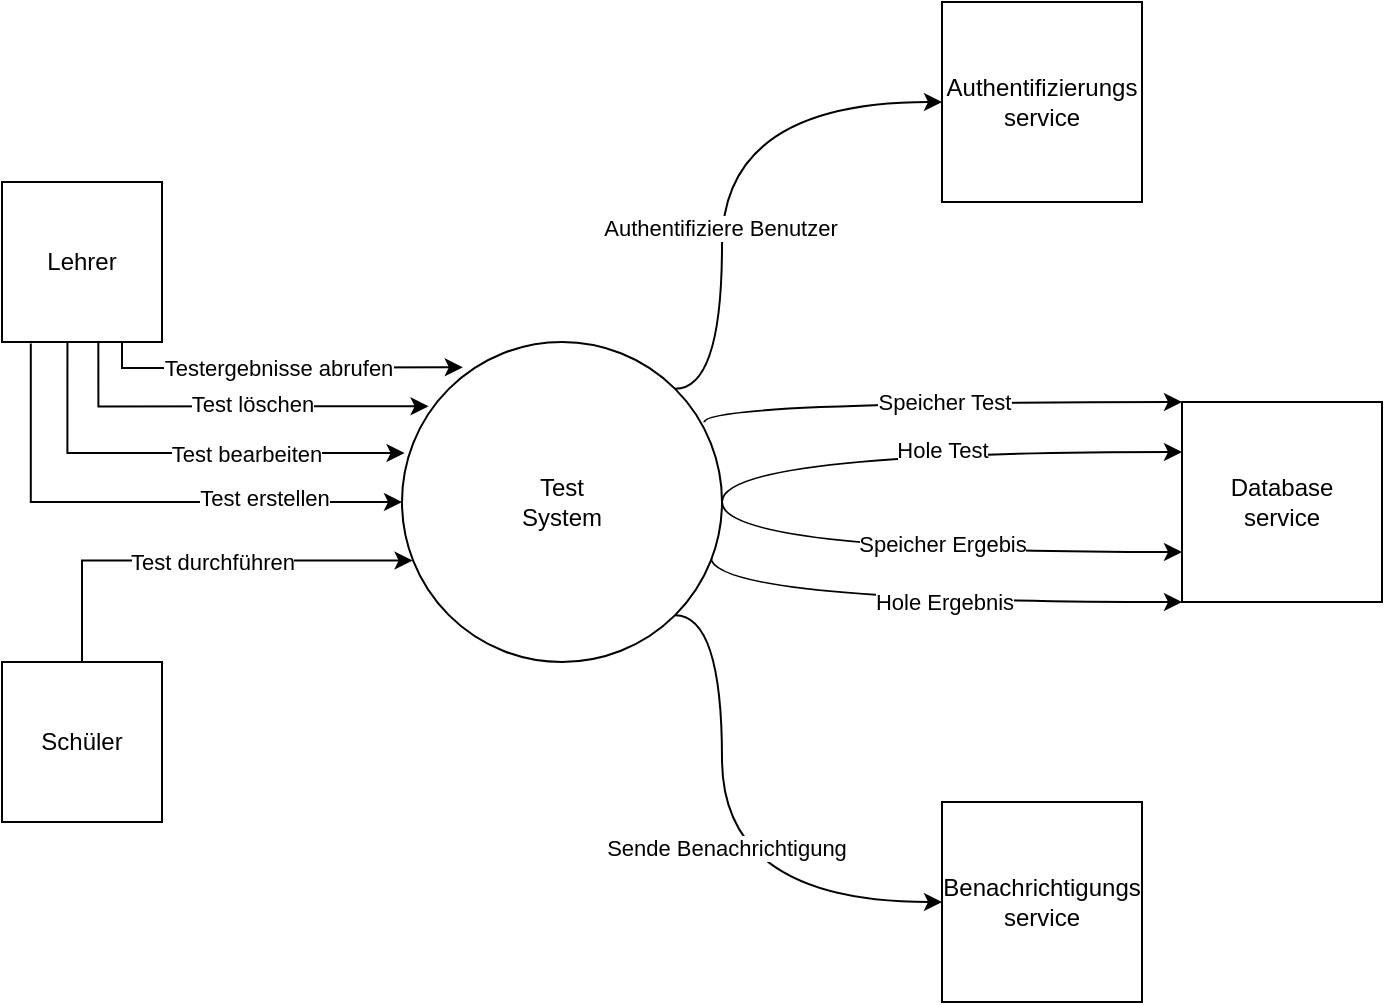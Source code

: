 <mxfile version="16.2.7" type="github">
  <diagram id="cZ358ruTbdpgIRas-WL8" name="Page-1">
    <mxGraphModel dx="813" dy="441" grid="1" gridSize="10" guides="1" tooltips="1" connect="1" arrows="1" fold="1" page="1" pageScale="1" pageWidth="827" pageHeight="1169" math="0" shadow="0">
      <root>
        <mxCell id="0" />
        <mxCell id="1" parent="0" />
        <mxCell id="m9rSCDMhcba78Vizk-lB-28" style="edgeStyle=orthogonalEdgeStyle;rounded=0;orthogonalLoop=1;jettySize=auto;html=1;exitX=1;exitY=0;exitDx=0;exitDy=0;entryX=0;entryY=0.5;entryDx=0;entryDy=0;elbow=vertical;curved=1;" edge="1" parent="1" source="m9rSCDMhcba78Vizk-lB-1" target="m9rSCDMhcba78Vizk-lB-2">
          <mxGeometry relative="1" as="geometry">
            <Array as="points">
              <mxPoint x="440" y="223" />
              <mxPoint x="440" y="80" />
            </Array>
          </mxGeometry>
        </mxCell>
        <mxCell id="m9rSCDMhcba78Vizk-lB-38" value="Authentifiziere Benutzer" style="edgeLabel;html=1;align=center;verticalAlign=middle;resizable=0;points=[];" vertex="1" connectable="0" parent="m9rSCDMhcba78Vizk-lB-28">
          <mxGeometry x="-0.245" y="1" relative="1" as="geometry">
            <mxPoint as="offset" />
          </mxGeometry>
        </mxCell>
        <mxCell id="m9rSCDMhcba78Vizk-lB-30" style="edgeStyle=orthogonalEdgeStyle;curved=1;rounded=0;orthogonalLoop=1;jettySize=auto;html=1;exitX=1;exitY=1;exitDx=0;exitDy=0;entryX=0;entryY=0.5;entryDx=0;entryDy=0;elbow=vertical;" edge="1" parent="1" source="m9rSCDMhcba78Vizk-lB-1" target="m9rSCDMhcba78Vizk-lB-6">
          <mxGeometry relative="1" as="geometry">
            <Array as="points">
              <mxPoint x="440" y="337" />
              <mxPoint x="440" y="480" />
            </Array>
          </mxGeometry>
        </mxCell>
        <mxCell id="m9rSCDMhcba78Vizk-lB-37" value="Sende Benachrichtigung" style="edgeLabel;html=1;align=center;verticalAlign=middle;resizable=0;points=[];" vertex="1" connectable="0" parent="m9rSCDMhcba78Vizk-lB-30">
          <mxGeometry x="0.013" y="2" relative="1" as="geometry">
            <mxPoint as="offset" />
          </mxGeometry>
        </mxCell>
        <mxCell id="m9rSCDMhcba78Vizk-lB-31" style="edgeStyle=orthogonalEdgeStyle;curved=1;rounded=0;orthogonalLoop=1;jettySize=auto;html=1;exitX=0.944;exitY=0.251;exitDx=0;exitDy=0;entryX=0;entryY=0;entryDx=0;entryDy=0;elbow=vertical;exitPerimeter=0;" edge="1" parent="1" source="m9rSCDMhcba78Vizk-lB-1" target="m9rSCDMhcba78Vizk-lB-7">
          <mxGeometry relative="1" as="geometry">
            <Array as="points">
              <mxPoint x="431" y="230" />
            </Array>
          </mxGeometry>
        </mxCell>
        <mxCell id="m9rSCDMhcba78Vizk-lB-39" value="Speicher Test" style="edgeLabel;html=1;align=center;verticalAlign=middle;resizable=0;points=[];" vertex="1" connectable="0" parent="m9rSCDMhcba78Vizk-lB-31">
          <mxGeometry x="-0.258" y="-2" relative="1" as="geometry">
            <mxPoint x="37" y="-2" as="offset" />
          </mxGeometry>
        </mxCell>
        <mxCell id="m9rSCDMhcba78Vizk-lB-35" style="edgeStyle=orthogonalEdgeStyle;curved=1;rounded=0;orthogonalLoop=1;jettySize=auto;html=1;exitX=0.965;exitY=0.672;exitDx=0;exitDy=0;entryX=0;entryY=1;entryDx=0;entryDy=0;elbow=vertical;exitPerimeter=0;" edge="1" parent="1" source="m9rSCDMhcba78Vizk-lB-1" target="m9rSCDMhcba78Vizk-lB-7">
          <mxGeometry relative="1" as="geometry">
            <Array as="points">
              <mxPoint x="434" y="330" />
            </Array>
          </mxGeometry>
        </mxCell>
        <mxCell id="m9rSCDMhcba78Vizk-lB-43" value="Hole Ergebnis" style="edgeLabel;html=1;align=center;verticalAlign=middle;resizable=0;points=[];" vertex="1" connectable="0" parent="m9rSCDMhcba78Vizk-lB-35">
          <mxGeometry x="-0.161" y="2" relative="1" as="geometry">
            <mxPoint x="30" y="2" as="offset" />
          </mxGeometry>
        </mxCell>
        <mxCell id="m9rSCDMhcba78Vizk-lB-36" style="edgeStyle=orthogonalEdgeStyle;curved=1;rounded=0;orthogonalLoop=1;jettySize=auto;html=1;exitX=1;exitY=0.5;exitDx=0;exitDy=0;entryX=0;entryY=0.25;entryDx=0;entryDy=0;elbow=vertical;" edge="1" parent="1" source="m9rSCDMhcba78Vizk-lB-1" target="m9rSCDMhcba78Vizk-lB-7">
          <mxGeometry relative="1" as="geometry">
            <Array as="points">
              <mxPoint x="440" y="255" />
            </Array>
          </mxGeometry>
        </mxCell>
        <mxCell id="m9rSCDMhcba78Vizk-lB-40" value="Hole Test" style="edgeLabel;html=1;align=center;verticalAlign=middle;resizable=0;points=[];" vertex="1" connectable="0" parent="m9rSCDMhcba78Vizk-lB-36">
          <mxGeometry x="-0.328" y="1" relative="1" as="geometry">
            <mxPoint x="49" as="offset" />
          </mxGeometry>
        </mxCell>
        <mxCell id="m9rSCDMhcba78Vizk-lB-41" style="edgeStyle=orthogonalEdgeStyle;curved=1;rounded=0;orthogonalLoop=1;jettySize=auto;html=1;exitX=1;exitY=0.5;exitDx=0;exitDy=0;entryX=0;entryY=0.75;entryDx=0;entryDy=0;elbow=vertical;" edge="1" parent="1" source="m9rSCDMhcba78Vizk-lB-1" target="m9rSCDMhcba78Vizk-lB-7">
          <mxGeometry relative="1" as="geometry">
            <Array as="points">
              <mxPoint x="440" y="305" />
            </Array>
          </mxGeometry>
        </mxCell>
        <mxCell id="m9rSCDMhcba78Vizk-lB-42" value="Speicher Ergebis" style="edgeLabel;html=1;align=center;verticalAlign=middle;resizable=0;points=[];" vertex="1" connectable="0" parent="m9rSCDMhcba78Vizk-lB-41">
          <mxGeometry x="-0.059" y="4" relative="1" as="geometry">
            <mxPoint x="15" as="offset" />
          </mxGeometry>
        </mxCell>
        <mxCell id="m9rSCDMhcba78Vizk-lB-1" value="&lt;div&gt;Test&lt;/div&gt;&lt;div&gt;System&lt;br&gt;&lt;/div&gt;" style="ellipse;whiteSpace=wrap;html=1;aspect=fixed;" vertex="1" parent="1">
          <mxGeometry x="280" y="200" width="160" height="160" as="geometry" />
        </mxCell>
        <mxCell id="m9rSCDMhcba78Vizk-lB-2" value="&lt;div&gt;Authentifizierungs&lt;/div&gt;&lt;div&gt;service&lt;/div&gt;" style="whiteSpace=wrap;html=1;aspect=fixed;" vertex="1" parent="1">
          <mxGeometry x="550" y="30" width="100" height="100" as="geometry" />
        </mxCell>
        <mxCell id="m9rSCDMhcba78Vizk-lB-15" style="edgeStyle=orthogonalEdgeStyle;rounded=0;orthogonalLoop=1;jettySize=auto;html=1;exitX=0.5;exitY=0;exitDx=0;exitDy=0;entryX=0.033;entryY=0.683;entryDx=0;entryDy=0;entryPerimeter=0;elbow=vertical;" edge="1" parent="1" source="m9rSCDMhcba78Vizk-lB-4" target="m9rSCDMhcba78Vizk-lB-1">
          <mxGeometry relative="1" as="geometry" />
        </mxCell>
        <mxCell id="m9rSCDMhcba78Vizk-lB-27" value="Test durchführen" style="edgeLabel;html=1;align=center;verticalAlign=middle;resizable=0;points=[];" vertex="1" connectable="0" parent="m9rSCDMhcba78Vizk-lB-15">
          <mxGeometry x="0.069" relative="1" as="geometry">
            <mxPoint as="offset" />
          </mxGeometry>
        </mxCell>
        <mxCell id="m9rSCDMhcba78Vizk-lB-4" value="&lt;div&gt;Schüler&lt;/div&gt;" style="whiteSpace=wrap;html=1;aspect=fixed;" vertex="1" parent="1">
          <mxGeometry x="80" y="360" width="80" height="80" as="geometry" />
        </mxCell>
        <mxCell id="m9rSCDMhcba78Vizk-lB-12" style="edgeStyle=orthogonalEdgeStyle;rounded=0;orthogonalLoop=1;jettySize=auto;html=1;exitX=0.409;exitY=0.995;exitDx=0;exitDy=0;entryX=0.008;entryY=0.347;entryDx=0;entryDy=0;elbow=vertical;entryPerimeter=0;exitPerimeter=0;" edge="1" parent="1" source="m9rSCDMhcba78Vizk-lB-5" target="m9rSCDMhcba78Vizk-lB-1">
          <mxGeometry relative="1" as="geometry" />
        </mxCell>
        <mxCell id="m9rSCDMhcba78Vizk-lB-21" value="&lt;div&gt;&lt;br&gt;&lt;/div&gt;&lt;div&gt;&lt;br&gt;&lt;/div&gt;" style="edgeLabel;html=1;align=center;verticalAlign=middle;resizable=0;points=[];" vertex="1" connectable="0" parent="m9rSCDMhcba78Vizk-lB-12">
          <mxGeometry x="0.389" y="-1" relative="1" as="geometry">
            <mxPoint as="offset" />
          </mxGeometry>
        </mxCell>
        <mxCell id="m9rSCDMhcba78Vizk-lB-22" value="&lt;div&gt;Test bearbeiten&lt;/div&gt;" style="edgeLabel;html=1;align=center;verticalAlign=middle;resizable=0;points=[];" vertex="1" connectable="0" parent="m9rSCDMhcba78Vizk-lB-12">
          <mxGeometry x="0.096" relative="1" as="geometry">
            <mxPoint x="22" as="offset" />
          </mxGeometry>
        </mxCell>
        <mxCell id="m9rSCDMhcba78Vizk-lB-13" style="edgeStyle=orthogonalEdgeStyle;rounded=0;orthogonalLoop=1;jettySize=auto;html=1;exitX=0.18;exitY=1.009;exitDx=0;exitDy=0;entryX=0;entryY=0.5;entryDx=0;entryDy=0;elbow=vertical;exitPerimeter=0;" edge="1" parent="1" source="m9rSCDMhcba78Vizk-lB-5" target="m9rSCDMhcba78Vizk-lB-1">
          <mxGeometry relative="1" as="geometry" />
        </mxCell>
        <mxCell id="m9rSCDMhcba78Vizk-lB-20" value="&lt;div&gt;Test erstellen&lt;/div&gt;" style="edgeLabel;html=1;align=center;verticalAlign=middle;resizable=0;points=[];" vertex="1" connectable="0" parent="m9rSCDMhcba78Vizk-lB-13">
          <mxGeometry x="0.483" y="2" relative="1" as="geometry">
            <mxPoint x="-1" as="offset" />
          </mxGeometry>
        </mxCell>
        <mxCell id="m9rSCDMhcba78Vizk-lB-16" style="edgeStyle=orthogonalEdgeStyle;rounded=0;orthogonalLoop=1;jettySize=auto;html=1;exitX=0.602;exitY=0.995;exitDx=0;exitDy=0;entryX=0.083;entryY=0.201;entryDx=0;entryDy=0;elbow=vertical;entryPerimeter=0;exitPerimeter=0;" edge="1" parent="1" source="m9rSCDMhcba78Vizk-lB-5" target="m9rSCDMhcba78Vizk-lB-1">
          <mxGeometry relative="1" as="geometry" />
        </mxCell>
        <mxCell id="m9rSCDMhcba78Vizk-lB-23" value="Test löschen" style="edgeLabel;html=1;align=center;verticalAlign=middle;resizable=0;points=[];" vertex="1" connectable="0" parent="m9rSCDMhcba78Vizk-lB-16">
          <mxGeometry x="-0.148" y="1" relative="1" as="geometry">
            <mxPoint x="25" as="offset" />
          </mxGeometry>
        </mxCell>
        <mxCell id="m9rSCDMhcba78Vizk-lB-19" style="edgeStyle=orthogonalEdgeStyle;rounded=0;orthogonalLoop=1;jettySize=auto;html=1;exitX=0.75;exitY=1;exitDx=0;exitDy=0;elbow=vertical;entryX=0.19;entryY=0.079;entryDx=0;entryDy=0;entryPerimeter=0;" edge="1" parent="1" source="m9rSCDMhcba78Vizk-lB-5" target="m9rSCDMhcba78Vizk-lB-1">
          <mxGeometry relative="1" as="geometry">
            <mxPoint x="316" y="200" as="targetPoint" />
            <Array as="points">
              <mxPoint x="140" y="213" />
              <mxPoint x="160" y="213" />
            </Array>
          </mxGeometry>
        </mxCell>
        <mxCell id="m9rSCDMhcba78Vizk-lB-24" value="&lt;div&gt;Testergebnisse abrufen&lt;/div&gt;" style="edgeLabel;html=1;align=center;verticalAlign=middle;resizable=0;points=[];" vertex="1" connectable="0" parent="m9rSCDMhcba78Vizk-lB-19">
          <mxGeometry x="-0.265" y="3" relative="1" as="geometry">
            <mxPoint x="23" y="3" as="offset" />
          </mxGeometry>
        </mxCell>
        <mxCell id="m9rSCDMhcba78Vizk-lB-5" value="&lt;div&gt;Lehrer&lt;/div&gt;" style="whiteSpace=wrap;html=1;aspect=fixed;" vertex="1" parent="1">
          <mxGeometry x="80" y="120" width="80" height="80" as="geometry" />
        </mxCell>
        <mxCell id="m9rSCDMhcba78Vizk-lB-6" value="&lt;div&gt;Benachrichtigungs&lt;/div&gt;&lt;div&gt;service&lt;br&gt;&lt;/div&gt;" style="whiteSpace=wrap;html=1;aspect=fixed;" vertex="1" parent="1">
          <mxGeometry x="550" y="430" width="100" height="100" as="geometry" />
        </mxCell>
        <mxCell id="m9rSCDMhcba78Vizk-lB-7" value="&lt;div&gt;Database&lt;/div&gt;&lt;div&gt;service&lt;br&gt;&lt;/div&gt;" style="whiteSpace=wrap;html=1;aspect=fixed;" vertex="1" parent="1">
          <mxGeometry x="670" y="230" width="100" height="100" as="geometry" />
        </mxCell>
      </root>
    </mxGraphModel>
  </diagram>
</mxfile>
